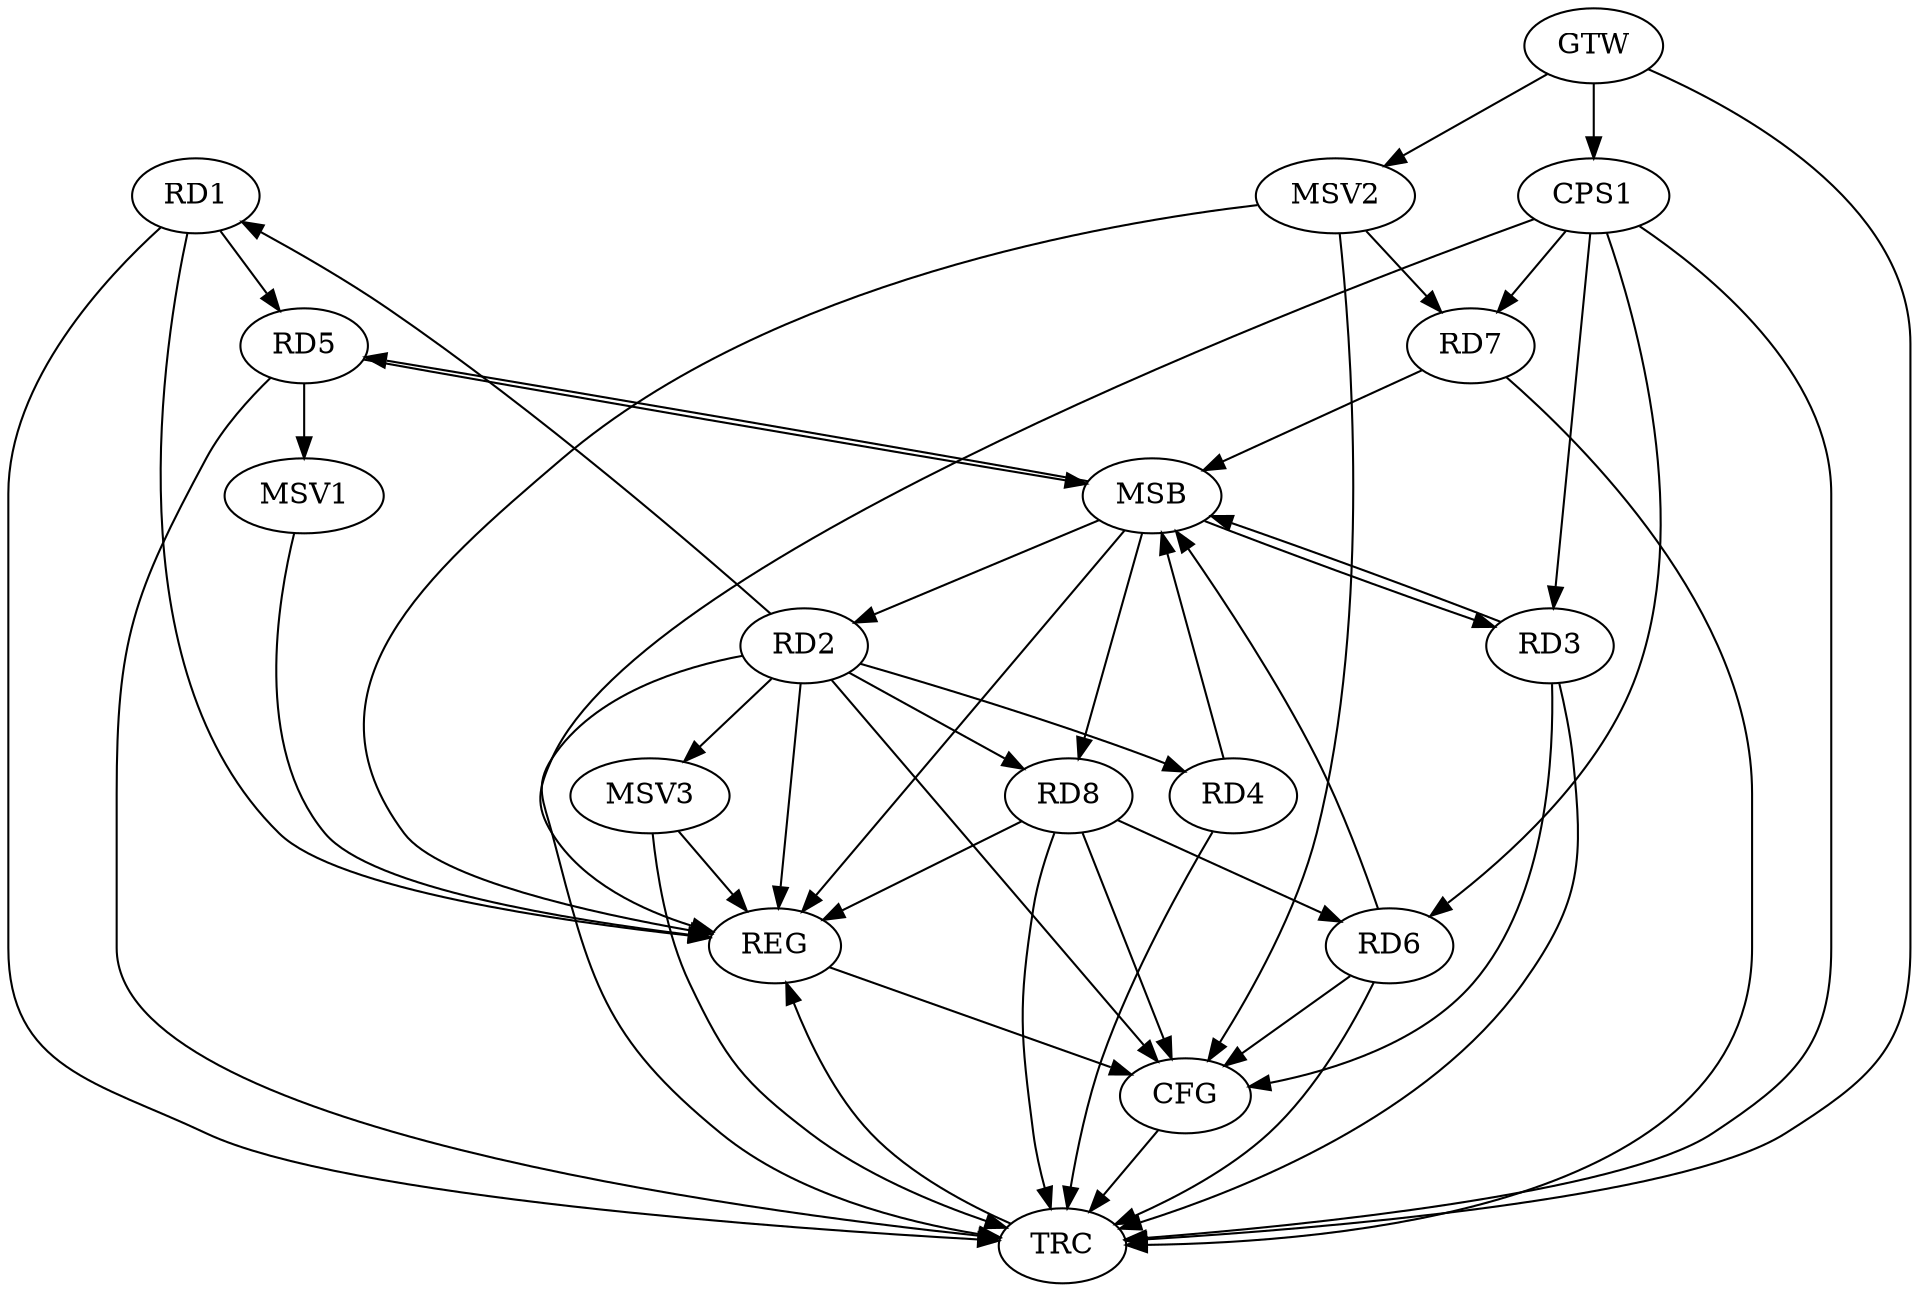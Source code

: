 strict digraph G {
  RD1 [ label="RD1" ];
  RD2 [ label="RD2" ];
  RD3 [ label="RD3" ];
  RD4 [ label="RD4" ];
  RD5 [ label="RD5" ];
  RD6 [ label="RD6" ];
  RD7 [ label="RD7" ];
  RD8 [ label="RD8" ];
  CPS1 [ label="CPS1" ];
  GTW [ label="GTW" ];
  REG [ label="REG" ];
  MSB [ label="MSB" ];
  CFG [ label="CFG" ];
  TRC [ label="TRC" ];
  MSV1 [ label="MSV1" ];
  MSV2 [ label="MSV2" ];
  MSV3 [ label="MSV3" ];
  RD2 -> RD1;
  RD1 -> RD5;
  RD2 -> RD4;
  RD2 -> RD8;
  RD8 -> RD6;
  CPS1 -> RD3;
  CPS1 -> RD6;
  CPS1 -> RD7;
  GTW -> CPS1;
  RD1 -> REG;
  RD2 -> REG;
  RD8 -> REG;
  CPS1 -> REG;
  RD3 -> MSB;
  MSB -> REG;
  RD4 -> MSB;
  MSB -> RD3;
  MSB -> RD5;
  MSB -> RD8;
  RD5 -> MSB;
  MSB -> RD2;
  RD6 -> MSB;
  RD7 -> MSB;
  RD6 -> CFG;
  RD2 -> CFG;
  RD8 -> CFG;
  RD3 -> CFG;
  REG -> CFG;
  RD1 -> TRC;
  RD2 -> TRC;
  RD3 -> TRC;
  RD4 -> TRC;
  RD5 -> TRC;
  RD6 -> TRC;
  RD7 -> TRC;
  RD8 -> TRC;
  CPS1 -> TRC;
  GTW -> TRC;
  CFG -> TRC;
  TRC -> REG;
  RD5 -> MSV1;
  MSV1 -> REG;
  MSV2 -> RD7;
  GTW -> MSV2;
  MSV2 -> REG;
  MSV2 -> CFG;
  RD2 -> MSV3;
  MSV3 -> REG;
  MSV3 -> TRC;
}
